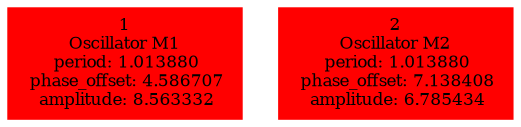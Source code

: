  digraph g{ forcelabels=true;
1 [label=<1<BR />Oscillator M1<BR /> period: 1.013880<BR /> phase_offset: 4.586707<BR /> amplitude: 8.563332>, shape=box,color=red,style=filled,fontsize=8];2 [label=<2<BR />Oscillator M2<BR /> period: 1.013880<BR /> phase_offset: 7.138408<BR /> amplitude: 6.785434>, shape=box,color=red,style=filled,fontsize=8]; }
